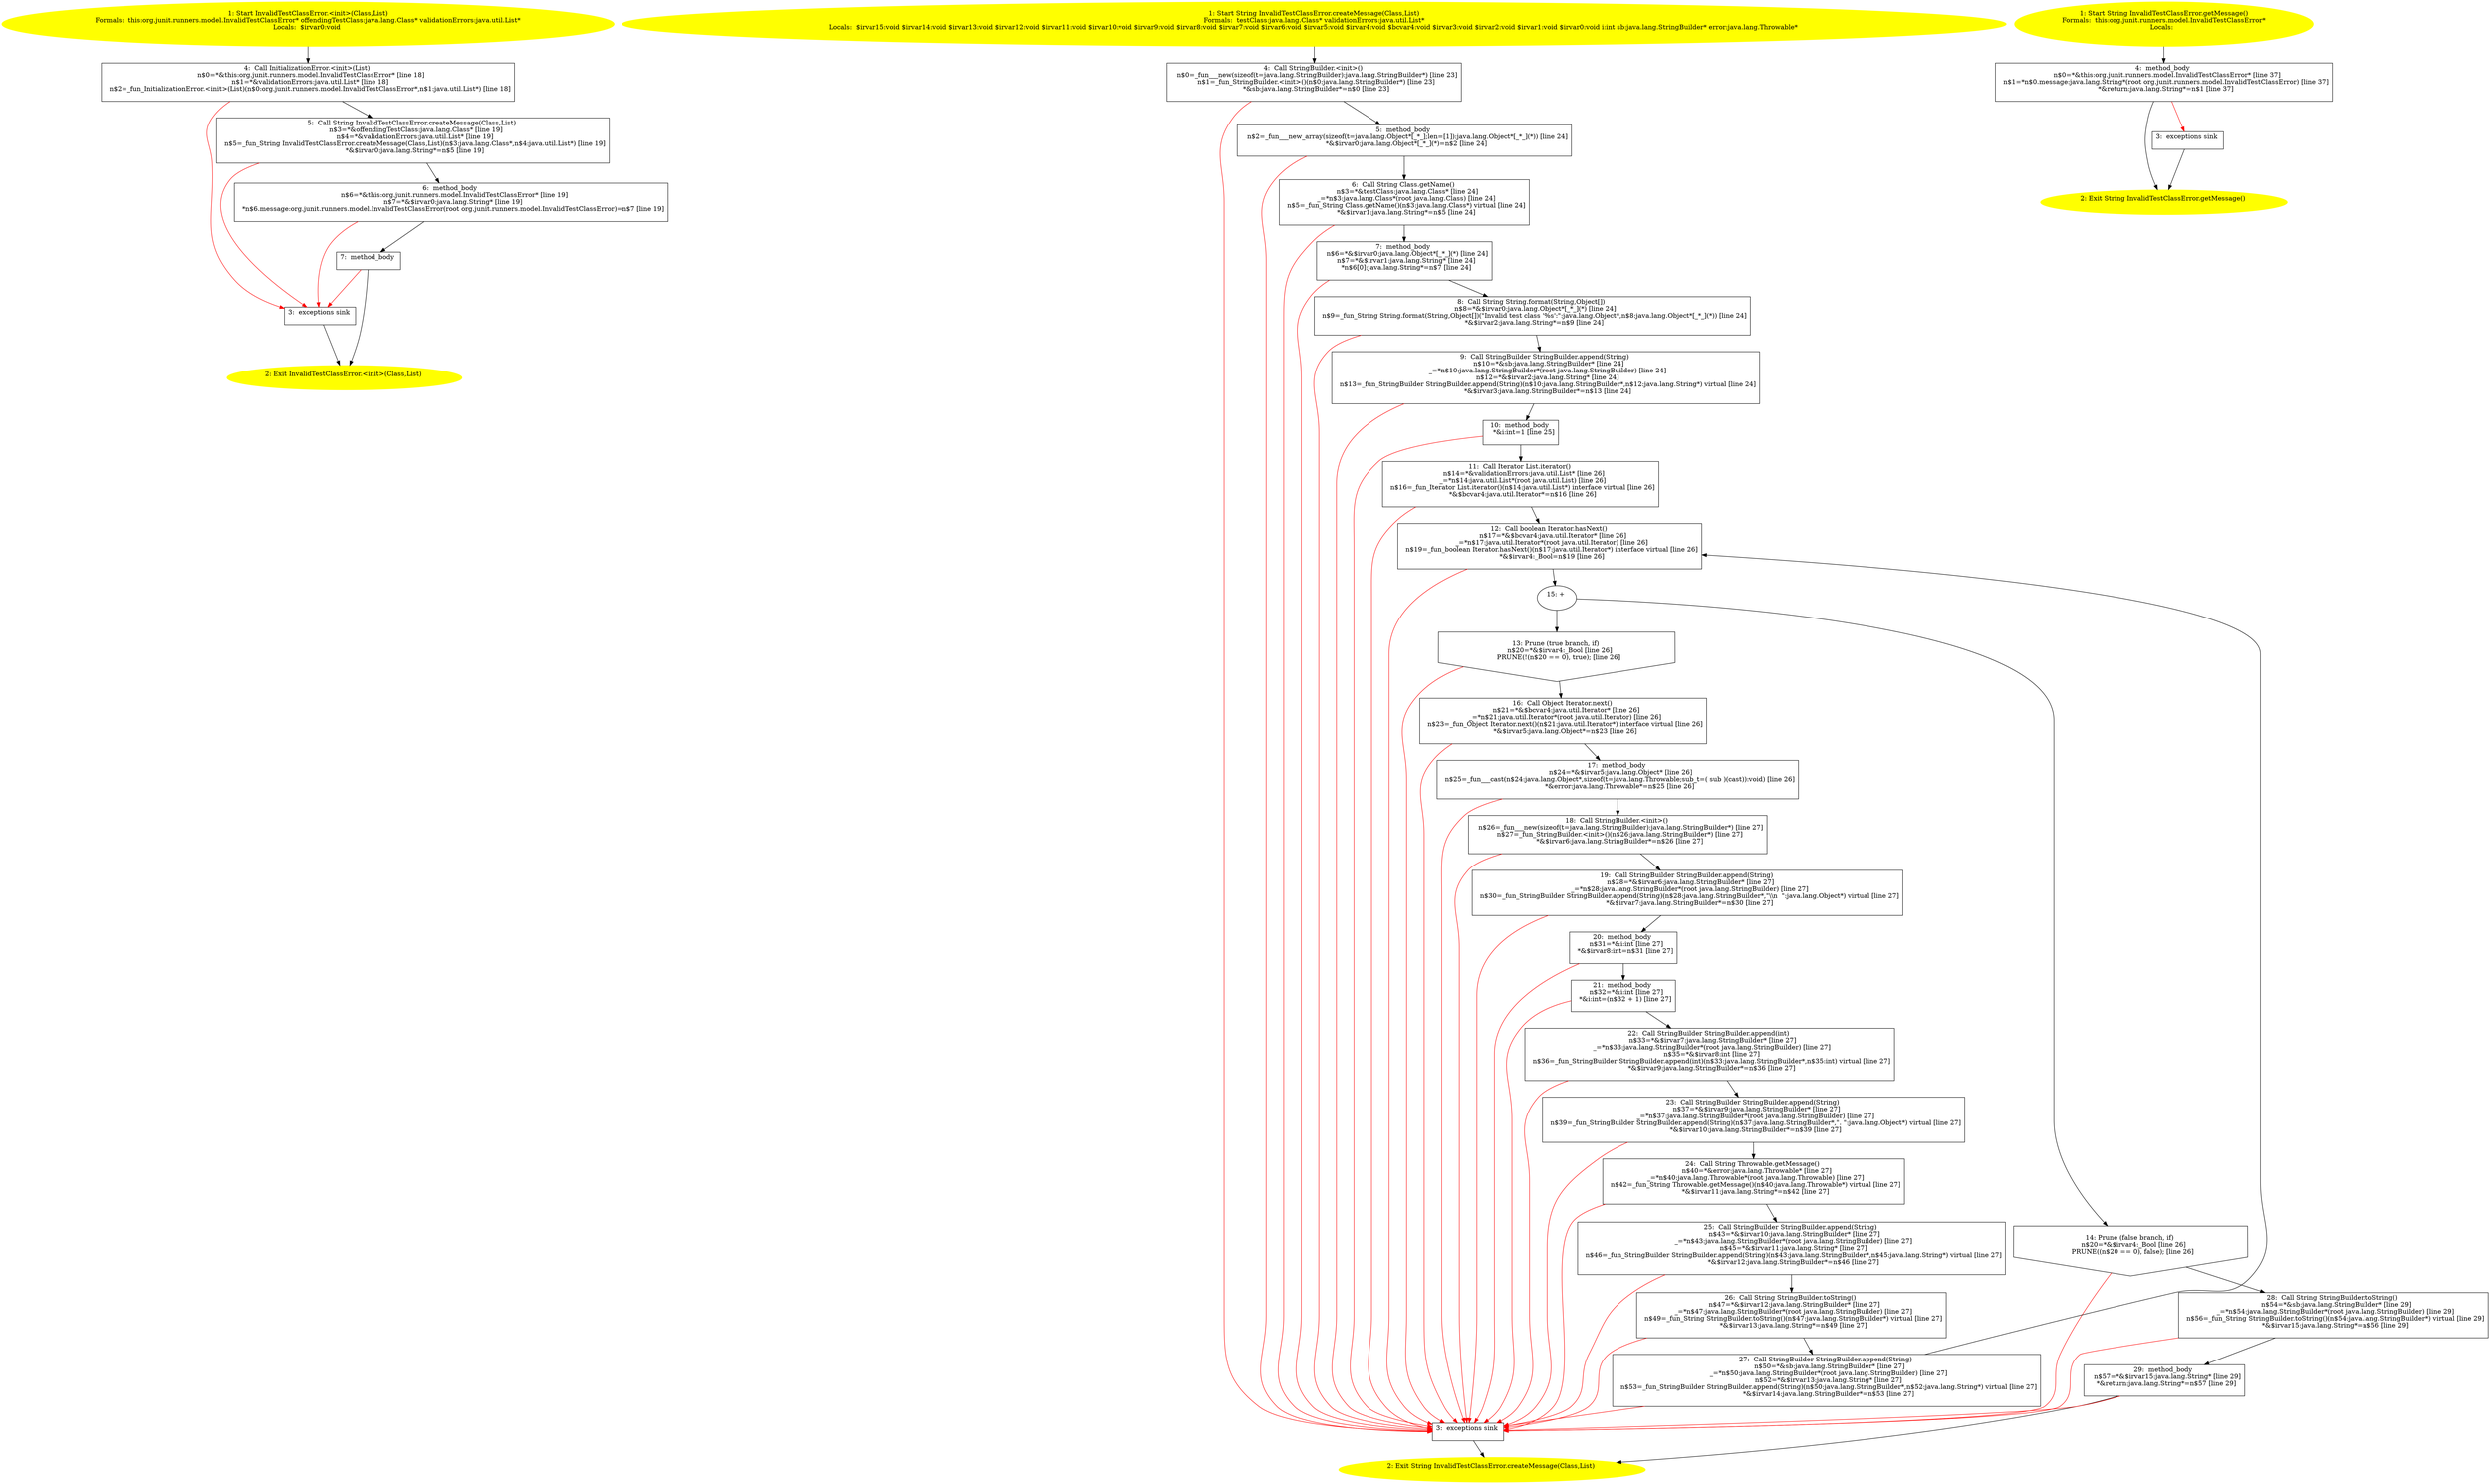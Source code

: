 /* @generated */
digraph cfg {
"org.junit.runners.model.InvalidTestClassError.<init>(java.lang.Class,java.util.List).9dfef83cbab7af51e7964ca8da010b89_1" [label="1: Start InvalidTestClassError.<init>(Class,List)\nFormals:  this:org.junit.runners.model.InvalidTestClassError* offendingTestClass:java.lang.Class* validationErrors:java.util.List*\nLocals:  $irvar0:void \n  " color=yellow style=filled]
	

	 "org.junit.runners.model.InvalidTestClassError.<init>(java.lang.Class,java.util.List).9dfef83cbab7af51e7964ca8da010b89_1" -> "org.junit.runners.model.InvalidTestClassError.<init>(java.lang.Class,java.util.List).9dfef83cbab7af51e7964ca8da010b89_4" ;
"org.junit.runners.model.InvalidTestClassError.<init>(java.lang.Class,java.util.List).9dfef83cbab7af51e7964ca8da010b89_2" [label="2: Exit InvalidTestClassError.<init>(Class,List) \n  " color=yellow style=filled]
	

"org.junit.runners.model.InvalidTestClassError.<init>(java.lang.Class,java.util.List).9dfef83cbab7af51e7964ca8da010b89_3" [label="3:  exceptions sink \n  " shape="box"]
	

	 "org.junit.runners.model.InvalidTestClassError.<init>(java.lang.Class,java.util.List).9dfef83cbab7af51e7964ca8da010b89_3" -> "org.junit.runners.model.InvalidTestClassError.<init>(java.lang.Class,java.util.List).9dfef83cbab7af51e7964ca8da010b89_2" ;
"org.junit.runners.model.InvalidTestClassError.<init>(java.lang.Class,java.util.List).9dfef83cbab7af51e7964ca8da010b89_4" [label="4:  Call InitializationError.<init>(List) \n   n$0=*&this:org.junit.runners.model.InvalidTestClassError* [line 18]\n  n$1=*&validationErrors:java.util.List* [line 18]\n  n$2=_fun_InitializationError.<init>(List)(n$0:org.junit.runners.model.InvalidTestClassError*,n$1:java.util.List*) [line 18]\n " shape="box"]
	

	 "org.junit.runners.model.InvalidTestClassError.<init>(java.lang.Class,java.util.List).9dfef83cbab7af51e7964ca8da010b89_4" -> "org.junit.runners.model.InvalidTestClassError.<init>(java.lang.Class,java.util.List).9dfef83cbab7af51e7964ca8da010b89_5" ;
	 "org.junit.runners.model.InvalidTestClassError.<init>(java.lang.Class,java.util.List).9dfef83cbab7af51e7964ca8da010b89_4" -> "org.junit.runners.model.InvalidTestClassError.<init>(java.lang.Class,java.util.List).9dfef83cbab7af51e7964ca8da010b89_3" [color="red" ];
"org.junit.runners.model.InvalidTestClassError.<init>(java.lang.Class,java.util.List).9dfef83cbab7af51e7964ca8da010b89_5" [label="5:  Call String InvalidTestClassError.createMessage(Class,List) \n   n$3=*&offendingTestClass:java.lang.Class* [line 19]\n  n$4=*&validationErrors:java.util.List* [line 19]\n  n$5=_fun_String InvalidTestClassError.createMessage(Class,List)(n$3:java.lang.Class*,n$4:java.util.List*) [line 19]\n  *&$irvar0:java.lang.String*=n$5 [line 19]\n " shape="box"]
	

	 "org.junit.runners.model.InvalidTestClassError.<init>(java.lang.Class,java.util.List).9dfef83cbab7af51e7964ca8da010b89_5" -> "org.junit.runners.model.InvalidTestClassError.<init>(java.lang.Class,java.util.List).9dfef83cbab7af51e7964ca8da010b89_6" ;
	 "org.junit.runners.model.InvalidTestClassError.<init>(java.lang.Class,java.util.List).9dfef83cbab7af51e7964ca8da010b89_5" -> "org.junit.runners.model.InvalidTestClassError.<init>(java.lang.Class,java.util.List).9dfef83cbab7af51e7964ca8da010b89_3" [color="red" ];
"org.junit.runners.model.InvalidTestClassError.<init>(java.lang.Class,java.util.List).9dfef83cbab7af51e7964ca8da010b89_6" [label="6:  method_body \n   n$6=*&this:org.junit.runners.model.InvalidTestClassError* [line 19]\n  n$7=*&$irvar0:java.lang.String* [line 19]\n  *n$6.message:org.junit.runners.model.InvalidTestClassError(root org.junit.runners.model.InvalidTestClassError)=n$7 [line 19]\n " shape="box"]
	

	 "org.junit.runners.model.InvalidTestClassError.<init>(java.lang.Class,java.util.List).9dfef83cbab7af51e7964ca8da010b89_6" -> "org.junit.runners.model.InvalidTestClassError.<init>(java.lang.Class,java.util.List).9dfef83cbab7af51e7964ca8da010b89_7" ;
	 "org.junit.runners.model.InvalidTestClassError.<init>(java.lang.Class,java.util.List).9dfef83cbab7af51e7964ca8da010b89_6" -> "org.junit.runners.model.InvalidTestClassError.<init>(java.lang.Class,java.util.List).9dfef83cbab7af51e7964ca8da010b89_3" [color="red" ];
"org.junit.runners.model.InvalidTestClassError.<init>(java.lang.Class,java.util.List).9dfef83cbab7af51e7964ca8da010b89_7" [label="7:  method_body \n  " shape="box"]
	

	 "org.junit.runners.model.InvalidTestClassError.<init>(java.lang.Class,java.util.List).9dfef83cbab7af51e7964ca8da010b89_7" -> "org.junit.runners.model.InvalidTestClassError.<init>(java.lang.Class,java.util.List).9dfef83cbab7af51e7964ca8da010b89_2" ;
	 "org.junit.runners.model.InvalidTestClassError.<init>(java.lang.Class,java.util.List).9dfef83cbab7af51e7964ca8da010b89_7" -> "org.junit.runners.model.InvalidTestClassError.<init>(java.lang.Class,java.util.List).9dfef83cbab7af51e7964ca8da010b89_3" [color="red" ];
"org.junit.runners.model.InvalidTestClassError.createMessage(java.lang.Class,java.util.List):java.lan.4b7381fe06187664af28ee510857edc6_1" [label="1: Start String InvalidTestClassError.createMessage(Class,List)\nFormals:  testClass:java.lang.Class* validationErrors:java.util.List*\nLocals:  $irvar15:void $irvar14:void $irvar13:void $irvar12:void $irvar11:void $irvar10:void $irvar9:void $irvar8:void $irvar7:void $irvar6:void $irvar5:void $irvar4:void $bcvar4:void $irvar3:void $irvar2:void $irvar1:void $irvar0:void i:int sb:java.lang.StringBuilder* error:java.lang.Throwable* \n  " color=yellow style=filled]
	

	 "org.junit.runners.model.InvalidTestClassError.createMessage(java.lang.Class,java.util.List):java.lan.4b7381fe06187664af28ee510857edc6_1" -> "org.junit.runners.model.InvalidTestClassError.createMessage(java.lang.Class,java.util.List):java.lan.4b7381fe06187664af28ee510857edc6_4" ;
"org.junit.runners.model.InvalidTestClassError.createMessage(java.lang.Class,java.util.List):java.lan.4b7381fe06187664af28ee510857edc6_2" [label="2: Exit String InvalidTestClassError.createMessage(Class,List) \n  " color=yellow style=filled]
	

"org.junit.runners.model.InvalidTestClassError.createMessage(java.lang.Class,java.util.List):java.lan.4b7381fe06187664af28ee510857edc6_3" [label="3:  exceptions sink \n  " shape="box"]
	

	 "org.junit.runners.model.InvalidTestClassError.createMessage(java.lang.Class,java.util.List):java.lan.4b7381fe06187664af28ee510857edc6_3" -> "org.junit.runners.model.InvalidTestClassError.createMessage(java.lang.Class,java.util.List):java.lan.4b7381fe06187664af28ee510857edc6_2" ;
"org.junit.runners.model.InvalidTestClassError.createMessage(java.lang.Class,java.util.List):java.lan.4b7381fe06187664af28ee510857edc6_4" [label="4:  Call StringBuilder.<init>() \n   n$0=_fun___new(sizeof(t=java.lang.StringBuilder):java.lang.StringBuilder*) [line 23]\n  n$1=_fun_StringBuilder.<init>()(n$0:java.lang.StringBuilder*) [line 23]\n  *&sb:java.lang.StringBuilder*=n$0 [line 23]\n " shape="box"]
	

	 "org.junit.runners.model.InvalidTestClassError.createMessage(java.lang.Class,java.util.List):java.lan.4b7381fe06187664af28ee510857edc6_4" -> "org.junit.runners.model.InvalidTestClassError.createMessage(java.lang.Class,java.util.List):java.lan.4b7381fe06187664af28ee510857edc6_5" ;
	 "org.junit.runners.model.InvalidTestClassError.createMessage(java.lang.Class,java.util.List):java.lan.4b7381fe06187664af28ee510857edc6_4" -> "org.junit.runners.model.InvalidTestClassError.createMessage(java.lang.Class,java.util.List):java.lan.4b7381fe06187664af28ee510857edc6_3" [color="red" ];
"org.junit.runners.model.InvalidTestClassError.createMessage(java.lang.Class,java.util.List):java.lan.4b7381fe06187664af28ee510857edc6_5" [label="5:  method_body \n   n$2=_fun___new_array(sizeof(t=java.lang.Object*[_*_];len=[1]):java.lang.Object*[_*_](*)) [line 24]\n  *&$irvar0:java.lang.Object*[_*_](*)=n$2 [line 24]\n " shape="box"]
	

	 "org.junit.runners.model.InvalidTestClassError.createMessage(java.lang.Class,java.util.List):java.lan.4b7381fe06187664af28ee510857edc6_5" -> "org.junit.runners.model.InvalidTestClassError.createMessage(java.lang.Class,java.util.List):java.lan.4b7381fe06187664af28ee510857edc6_6" ;
	 "org.junit.runners.model.InvalidTestClassError.createMessage(java.lang.Class,java.util.List):java.lan.4b7381fe06187664af28ee510857edc6_5" -> "org.junit.runners.model.InvalidTestClassError.createMessage(java.lang.Class,java.util.List):java.lan.4b7381fe06187664af28ee510857edc6_3" [color="red" ];
"org.junit.runners.model.InvalidTestClassError.createMessage(java.lang.Class,java.util.List):java.lan.4b7381fe06187664af28ee510857edc6_6" [label="6:  Call String Class.getName() \n   n$3=*&testClass:java.lang.Class* [line 24]\n  _=*n$3:java.lang.Class*(root java.lang.Class) [line 24]\n  n$5=_fun_String Class.getName()(n$3:java.lang.Class*) virtual [line 24]\n  *&$irvar1:java.lang.String*=n$5 [line 24]\n " shape="box"]
	

	 "org.junit.runners.model.InvalidTestClassError.createMessage(java.lang.Class,java.util.List):java.lan.4b7381fe06187664af28ee510857edc6_6" -> "org.junit.runners.model.InvalidTestClassError.createMessage(java.lang.Class,java.util.List):java.lan.4b7381fe06187664af28ee510857edc6_7" ;
	 "org.junit.runners.model.InvalidTestClassError.createMessage(java.lang.Class,java.util.List):java.lan.4b7381fe06187664af28ee510857edc6_6" -> "org.junit.runners.model.InvalidTestClassError.createMessage(java.lang.Class,java.util.List):java.lan.4b7381fe06187664af28ee510857edc6_3" [color="red" ];
"org.junit.runners.model.InvalidTestClassError.createMessage(java.lang.Class,java.util.List):java.lan.4b7381fe06187664af28ee510857edc6_7" [label="7:  method_body \n   n$6=*&$irvar0:java.lang.Object*[_*_](*) [line 24]\n  n$7=*&$irvar1:java.lang.String* [line 24]\n  *n$6[0]:java.lang.String*=n$7 [line 24]\n " shape="box"]
	

	 "org.junit.runners.model.InvalidTestClassError.createMessage(java.lang.Class,java.util.List):java.lan.4b7381fe06187664af28ee510857edc6_7" -> "org.junit.runners.model.InvalidTestClassError.createMessage(java.lang.Class,java.util.List):java.lan.4b7381fe06187664af28ee510857edc6_8" ;
	 "org.junit.runners.model.InvalidTestClassError.createMessage(java.lang.Class,java.util.List):java.lan.4b7381fe06187664af28ee510857edc6_7" -> "org.junit.runners.model.InvalidTestClassError.createMessage(java.lang.Class,java.util.List):java.lan.4b7381fe06187664af28ee510857edc6_3" [color="red" ];
"org.junit.runners.model.InvalidTestClassError.createMessage(java.lang.Class,java.util.List):java.lan.4b7381fe06187664af28ee510857edc6_8" [label="8:  Call String String.format(String,Object[]) \n   n$8=*&$irvar0:java.lang.Object*[_*_](*) [line 24]\n  n$9=_fun_String String.format(String,Object[])(\"Invalid test class '%s':\":java.lang.Object*,n$8:java.lang.Object*[_*_](*)) [line 24]\n  *&$irvar2:java.lang.String*=n$9 [line 24]\n " shape="box"]
	

	 "org.junit.runners.model.InvalidTestClassError.createMessage(java.lang.Class,java.util.List):java.lan.4b7381fe06187664af28ee510857edc6_8" -> "org.junit.runners.model.InvalidTestClassError.createMessage(java.lang.Class,java.util.List):java.lan.4b7381fe06187664af28ee510857edc6_9" ;
	 "org.junit.runners.model.InvalidTestClassError.createMessage(java.lang.Class,java.util.List):java.lan.4b7381fe06187664af28ee510857edc6_8" -> "org.junit.runners.model.InvalidTestClassError.createMessage(java.lang.Class,java.util.List):java.lan.4b7381fe06187664af28ee510857edc6_3" [color="red" ];
"org.junit.runners.model.InvalidTestClassError.createMessage(java.lang.Class,java.util.List):java.lan.4b7381fe06187664af28ee510857edc6_9" [label="9:  Call StringBuilder StringBuilder.append(String) \n   n$10=*&sb:java.lang.StringBuilder* [line 24]\n  _=*n$10:java.lang.StringBuilder*(root java.lang.StringBuilder) [line 24]\n  n$12=*&$irvar2:java.lang.String* [line 24]\n  n$13=_fun_StringBuilder StringBuilder.append(String)(n$10:java.lang.StringBuilder*,n$12:java.lang.String*) virtual [line 24]\n  *&$irvar3:java.lang.StringBuilder*=n$13 [line 24]\n " shape="box"]
	

	 "org.junit.runners.model.InvalidTestClassError.createMessage(java.lang.Class,java.util.List):java.lan.4b7381fe06187664af28ee510857edc6_9" -> "org.junit.runners.model.InvalidTestClassError.createMessage(java.lang.Class,java.util.List):java.lan.4b7381fe06187664af28ee510857edc6_10" ;
	 "org.junit.runners.model.InvalidTestClassError.createMessage(java.lang.Class,java.util.List):java.lan.4b7381fe06187664af28ee510857edc6_9" -> "org.junit.runners.model.InvalidTestClassError.createMessage(java.lang.Class,java.util.List):java.lan.4b7381fe06187664af28ee510857edc6_3" [color="red" ];
"org.junit.runners.model.InvalidTestClassError.createMessage(java.lang.Class,java.util.List):java.lan.4b7381fe06187664af28ee510857edc6_10" [label="10:  method_body \n   *&i:int=1 [line 25]\n " shape="box"]
	

	 "org.junit.runners.model.InvalidTestClassError.createMessage(java.lang.Class,java.util.List):java.lan.4b7381fe06187664af28ee510857edc6_10" -> "org.junit.runners.model.InvalidTestClassError.createMessage(java.lang.Class,java.util.List):java.lan.4b7381fe06187664af28ee510857edc6_11" ;
	 "org.junit.runners.model.InvalidTestClassError.createMessage(java.lang.Class,java.util.List):java.lan.4b7381fe06187664af28ee510857edc6_10" -> "org.junit.runners.model.InvalidTestClassError.createMessage(java.lang.Class,java.util.List):java.lan.4b7381fe06187664af28ee510857edc6_3" [color="red" ];
"org.junit.runners.model.InvalidTestClassError.createMessage(java.lang.Class,java.util.List):java.lan.4b7381fe06187664af28ee510857edc6_11" [label="11:  Call Iterator List.iterator() \n   n$14=*&validationErrors:java.util.List* [line 26]\n  _=*n$14:java.util.List*(root java.util.List) [line 26]\n  n$16=_fun_Iterator List.iterator()(n$14:java.util.List*) interface virtual [line 26]\n  *&$bcvar4:java.util.Iterator*=n$16 [line 26]\n " shape="box"]
	

	 "org.junit.runners.model.InvalidTestClassError.createMessage(java.lang.Class,java.util.List):java.lan.4b7381fe06187664af28ee510857edc6_11" -> "org.junit.runners.model.InvalidTestClassError.createMessage(java.lang.Class,java.util.List):java.lan.4b7381fe06187664af28ee510857edc6_12" ;
	 "org.junit.runners.model.InvalidTestClassError.createMessage(java.lang.Class,java.util.List):java.lan.4b7381fe06187664af28ee510857edc6_11" -> "org.junit.runners.model.InvalidTestClassError.createMessage(java.lang.Class,java.util.List):java.lan.4b7381fe06187664af28ee510857edc6_3" [color="red" ];
"org.junit.runners.model.InvalidTestClassError.createMessage(java.lang.Class,java.util.List):java.lan.4b7381fe06187664af28ee510857edc6_12" [label="12:  Call boolean Iterator.hasNext() \n   n$17=*&$bcvar4:java.util.Iterator* [line 26]\n  _=*n$17:java.util.Iterator*(root java.util.Iterator) [line 26]\n  n$19=_fun_boolean Iterator.hasNext()(n$17:java.util.Iterator*) interface virtual [line 26]\n  *&$irvar4:_Bool=n$19 [line 26]\n " shape="box"]
	

	 "org.junit.runners.model.InvalidTestClassError.createMessage(java.lang.Class,java.util.List):java.lan.4b7381fe06187664af28ee510857edc6_12" -> "org.junit.runners.model.InvalidTestClassError.createMessage(java.lang.Class,java.util.List):java.lan.4b7381fe06187664af28ee510857edc6_15" ;
	 "org.junit.runners.model.InvalidTestClassError.createMessage(java.lang.Class,java.util.List):java.lan.4b7381fe06187664af28ee510857edc6_12" -> "org.junit.runners.model.InvalidTestClassError.createMessage(java.lang.Class,java.util.List):java.lan.4b7381fe06187664af28ee510857edc6_3" [color="red" ];
"org.junit.runners.model.InvalidTestClassError.createMessage(java.lang.Class,java.util.List):java.lan.4b7381fe06187664af28ee510857edc6_13" [label="13: Prune (true branch, if) \n   n$20=*&$irvar4:_Bool [line 26]\n  PRUNE(!(n$20 == 0), true); [line 26]\n " shape="invhouse"]
	

	 "org.junit.runners.model.InvalidTestClassError.createMessage(java.lang.Class,java.util.List):java.lan.4b7381fe06187664af28ee510857edc6_13" -> "org.junit.runners.model.InvalidTestClassError.createMessage(java.lang.Class,java.util.List):java.lan.4b7381fe06187664af28ee510857edc6_16" ;
	 "org.junit.runners.model.InvalidTestClassError.createMessage(java.lang.Class,java.util.List):java.lan.4b7381fe06187664af28ee510857edc6_13" -> "org.junit.runners.model.InvalidTestClassError.createMessage(java.lang.Class,java.util.List):java.lan.4b7381fe06187664af28ee510857edc6_3" [color="red" ];
"org.junit.runners.model.InvalidTestClassError.createMessage(java.lang.Class,java.util.List):java.lan.4b7381fe06187664af28ee510857edc6_14" [label="14: Prune (false branch, if) \n   n$20=*&$irvar4:_Bool [line 26]\n  PRUNE((n$20 == 0), false); [line 26]\n " shape="invhouse"]
	

	 "org.junit.runners.model.InvalidTestClassError.createMessage(java.lang.Class,java.util.List):java.lan.4b7381fe06187664af28ee510857edc6_14" -> "org.junit.runners.model.InvalidTestClassError.createMessage(java.lang.Class,java.util.List):java.lan.4b7381fe06187664af28ee510857edc6_28" ;
	 "org.junit.runners.model.InvalidTestClassError.createMessage(java.lang.Class,java.util.List):java.lan.4b7381fe06187664af28ee510857edc6_14" -> "org.junit.runners.model.InvalidTestClassError.createMessage(java.lang.Class,java.util.List):java.lan.4b7381fe06187664af28ee510857edc6_3" [color="red" ];
"org.junit.runners.model.InvalidTestClassError.createMessage(java.lang.Class,java.util.List):java.lan.4b7381fe06187664af28ee510857edc6_15" [label="15: + \n  " ]
	

	 "org.junit.runners.model.InvalidTestClassError.createMessage(java.lang.Class,java.util.List):java.lan.4b7381fe06187664af28ee510857edc6_15" -> "org.junit.runners.model.InvalidTestClassError.createMessage(java.lang.Class,java.util.List):java.lan.4b7381fe06187664af28ee510857edc6_13" ;
	 "org.junit.runners.model.InvalidTestClassError.createMessage(java.lang.Class,java.util.List):java.lan.4b7381fe06187664af28ee510857edc6_15" -> "org.junit.runners.model.InvalidTestClassError.createMessage(java.lang.Class,java.util.List):java.lan.4b7381fe06187664af28ee510857edc6_14" ;
"org.junit.runners.model.InvalidTestClassError.createMessage(java.lang.Class,java.util.List):java.lan.4b7381fe06187664af28ee510857edc6_16" [label="16:  Call Object Iterator.next() \n   n$21=*&$bcvar4:java.util.Iterator* [line 26]\n  _=*n$21:java.util.Iterator*(root java.util.Iterator) [line 26]\n  n$23=_fun_Object Iterator.next()(n$21:java.util.Iterator*) interface virtual [line 26]\n  *&$irvar5:java.lang.Object*=n$23 [line 26]\n " shape="box"]
	

	 "org.junit.runners.model.InvalidTestClassError.createMessage(java.lang.Class,java.util.List):java.lan.4b7381fe06187664af28ee510857edc6_16" -> "org.junit.runners.model.InvalidTestClassError.createMessage(java.lang.Class,java.util.List):java.lan.4b7381fe06187664af28ee510857edc6_17" ;
	 "org.junit.runners.model.InvalidTestClassError.createMessage(java.lang.Class,java.util.List):java.lan.4b7381fe06187664af28ee510857edc6_16" -> "org.junit.runners.model.InvalidTestClassError.createMessage(java.lang.Class,java.util.List):java.lan.4b7381fe06187664af28ee510857edc6_3" [color="red" ];
"org.junit.runners.model.InvalidTestClassError.createMessage(java.lang.Class,java.util.List):java.lan.4b7381fe06187664af28ee510857edc6_17" [label="17:  method_body \n   n$24=*&$irvar5:java.lang.Object* [line 26]\n  n$25=_fun___cast(n$24:java.lang.Object*,sizeof(t=java.lang.Throwable;sub_t=( sub )(cast)):void) [line 26]\n  *&error:java.lang.Throwable*=n$25 [line 26]\n " shape="box"]
	

	 "org.junit.runners.model.InvalidTestClassError.createMessage(java.lang.Class,java.util.List):java.lan.4b7381fe06187664af28ee510857edc6_17" -> "org.junit.runners.model.InvalidTestClassError.createMessage(java.lang.Class,java.util.List):java.lan.4b7381fe06187664af28ee510857edc6_18" ;
	 "org.junit.runners.model.InvalidTestClassError.createMessage(java.lang.Class,java.util.List):java.lan.4b7381fe06187664af28ee510857edc6_17" -> "org.junit.runners.model.InvalidTestClassError.createMessage(java.lang.Class,java.util.List):java.lan.4b7381fe06187664af28ee510857edc6_3" [color="red" ];
"org.junit.runners.model.InvalidTestClassError.createMessage(java.lang.Class,java.util.List):java.lan.4b7381fe06187664af28ee510857edc6_18" [label="18:  Call StringBuilder.<init>() \n   n$26=_fun___new(sizeof(t=java.lang.StringBuilder):java.lang.StringBuilder*) [line 27]\n  n$27=_fun_StringBuilder.<init>()(n$26:java.lang.StringBuilder*) [line 27]\n  *&$irvar6:java.lang.StringBuilder*=n$26 [line 27]\n " shape="box"]
	

	 "org.junit.runners.model.InvalidTestClassError.createMessage(java.lang.Class,java.util.List):java.lan.4b7381fe06187664af28ee510857edc6_18" -> "org.junit.runners.model.InvalidTestClassError.createMessage(java.lang.Class,java.util.List):java.lan.4b7381fe06187664af28ee510857edc6_19" ;
	 "org.junit.runners.model.InvalidTestClassError.createMessage(java.lang.Class,java.util.List):java.lan.4b7381fe06187664af28ee510857edc6_18" -> "org.junit.runners.model.InvalidTestClassError.createMessage(java.lang.Class,java.util.List):java.lan.4b7381fe06187664af28ee510857edc6_3" [color="red" ];
"org.junit.runners.model.InvalidTestClassError.createMessage(java.lang.Class,java.util.List):java.lan.4b7381fe06187664af28ee510857edc6_19" [label="19:  Call StringBuilder StringBuilder.append(String) \n   n$28=*&$irvar6:java.lang.StringBuilder* [line 27]\n  _=*n$28:java.lang.StringBuilder*(root java.lang.StringBuilder) [line 27]\n  n$30=_fun_StringBuilder StringBuilder.append(String)(n$28:java.lang.StringBuilder*,\"\\\\n  \":java.lang.Object*) virtual [line 27]\n  *&$irvar7:java.lang.StringBuilder*=n$30 [line 27]\n " shape="box"]
	

	 "org.junit.runners.model.InvalidTestClassError.createMessage(java.lang.Class,java.util.List):java.lan.4b7381fe06187664af28ee510857edc6_19" -> "org.junit.runners.model.InvalidTestClassError.createMessage(java.lang.Class,java.util.List):java.lan.4b7381fe06187664af28ee510857edc6_20" ;
	 "org.junit.runners.model.InvalidTestClassError.createMessage(java.lang.Class,java.util.List):java.lan.4b7381fe06187664af28ee510857edc6_19" -> "org.junit.runners.model.InvalidTestClassError.createMessage(java.lang.Class,java.util.List):java.lan.4b7381fe06187664af28ee510857edc6_3" [color="red" ];
"org.junit.runners.model.InvalidTestClassError.createMessage(java.lang.Class,java.util.List):java.lan.4b7381fe06187664af28ee510857edc6_20" [label="20:  method_body \n   n$31=*&i:int [line 27]\n  *&$irvar8:int=n$31 [line 27]\n " shape="box"]
	

	 "org.junit.runners.model.InvalidTestClassError.createMessage(java.lang.Class,java.util.List):java.lan.4b7381fe06187664af28ee510857edc6_20" -> "org.junit.runners.model.InvalidTestClassError.createMessage(java.lang.Class,java.util.List):java.lan.4b7381fe06187664af28ee510857edc6_21" ;
	 "org.junit.runners.model.InvalidTestClassError.createMessage(java.lang.Class,java.util.List):java.lan.4b7381fe06187664af28ee510857edc6_20" -> "org.junit.runners.model.InvalidTestClassError.createMessage(java.lang.Class,java.util.List):java.lan.4b7381fe06187664af28ee510857edc6_3" [color="red" ];
"org.junit.runners.model.InvalidTestClassError.createMessage(java.lang.Class,java.util.List):java.lan.4b7381fe06187664af28ee510857edc6_21" [label="21:  method_body \n   n$32=*&i:int [line 27]\n  *&i:int=(n$32 + 1) [line 27]\n " shape="box"]
	

	 "org.junit.runners.model.InvalidTestClassError.createMessage(java.lang.Class,java.util.List):java.lan.4b7381fe06187664af28ee510857edc6_21" -> "org.junit.runners.model.InvalidTestClassError.createMessage(java.lang.Class,java.util.List):java.lan.4b7381fe06187664af28ee510857edc6_22" ;
	 "org.junit.runners.model.InvalidTestClassError.createMessage(java.lang.Class,java.util.List):java.lan.4b7381fe06187664af28ee510857edc6_21" -> "org.junit.runners.model.InvalidTestClassError.createMessage(java.lang.Class,java.util.List):java.lan.4b7381fe06187664af28ee510857edc6_3" [color="red" ];
"org.junit.runners.model.InvalidTestClassError.createMessage(java.lang.Class,java.util.List):java.lan.4b7381fe06187664af28ee510857edc6_22" [label="22:  Call StringBuilder StringBuilder.append(int) \n   n$33=*&$irvar7:java.lang.StringBuilder* [line 27]\n  _=*n$33:java.lang.StringBuilder*(root java.lang.StringBuilder) [line 27]\n  n$35=*&$irvar8:int [line 27]\n  n$36=_fun_StringBuilder StringBuilder.append(int)(n$33:java.lang.StringBuilder*,n$35:int) virtual [line 27]\n  *&$irvar9:java.lang.StringBuilder*=n$36 [line 27]\n " shape="box"]
	

	 "org.junit.runners.model.InvalidTestClassError.createMessage(java.lang.Class,java.util.List):java.lan.4b7381fe06187664af28ee510857edc6_22" -> "org.junit.runners.model.InvalidTestClassError.createMessage(java.lang.Class,java.util.List):java.lan.4b7381fe06187664af28ee510857edc6_23" ;
	 "org.junit.runners.model.InvalidTestClassError.createMessage(java.lang.Class,java.util.List):java.lan.4b7381fe06187664af28ee510857edc6_22" -> "org.junit.runners.model.InvalidTestClassError.createMessage(java.lang.Class,java.util.List):java.lan.4b7381fe06187664af28ee510857edc6_3" [color="red" ];
"org.junit.runners.model.InvalidTestClassError.createMessage(java.lang.Class,java.util.List):java.lan.4b7381fe06187664af28ee510857edc6_23" [label="23:  Call StringBuilder StringBuilder.append(String) \n   n$37=*&$irvar9:java.lang.StringBuilder* [line 27]\n  _=*n$37:java.lang.StringBuilder*(root java.lang.StringBuilder) [line 27]\n  n$39=_fun_StringBuilder StringBuilder.append(String)(n$37:java.lang.StringBuilder*,\". \":java.lang.Object*) virtual [line 27]\n  *&$irvar10:java.lang.StringBuilder*=n$39 [line 27]\n " shape="box"]
	

	 "org.junit.runners.model.InvalidTestClassError.createMessage(java.lang.Class,java.util.List):java.lan.4b7381fe06187664af28ee510857edc6_23" -> "org.junit.runners.model.InvalidTestClassError.createMessage(java.lang.Class,java.util.List):java.lan.4b7381fe06187664af28ee510857edc6_24" ;
	 "org.junit.runners.model.InvalidTestClassError.createMessage(java.lang.Class,java.util.List):java.lan.4b7381fe06187664af28ee510857edc6_23" -> "org.junit.runners.model.InvalidTestClassError.createMessage(java.lang.Class,java.util.List):java.lan.4b7381fe06187664af28ee510857edc6_3" [color="red" ];
"org.junit.runners.model.InvalidTestClassError.createMessage(java.lang.Class,java.util.List):java.lan.4b7381fe06187664af28ee510857edc6_24" [label="24:  Call String Throwable.getMessage() \n   n$40=*&error:java.lang.Throwable* [line 27]\n  _=*n$40:java.lang.Throwable*(root java.lang.Throwable) [line 27]\n  n$42=_fun_String Throwable.getMessage()(n$40:java.lang.Throwable*) virtual [line 27]\n  *&$irvar11:java.lang.String*=n$42 [line 27]\n " shape="box"]
	

	 "org.junit.runners.model.InvalidTestClassError.createMessage(java.lang.Class,java.util.List):java.lan.4b7381fe06187664af28ee510857edc6_24" -> "org.junit.runners.model.InvalidTestClassError.createMessage(java.lang.Class,java.util.List):java.lan.4b7381fe06187664af28ee510857edc6_25" ;
	 "org.junit.runners.model.InvalidTestClassError.createMessage(java.lang.Class,java.util.List):java.lan.4b7381fe06187664af28ee510857edc6_24" -> "org.junit.runners.model.InvalidTestClassError.createMessage(java.lang.Class,java.util.List):java.lan.4b7381fe06187664af28ee510857edc6_3" [color="red" ];
"org.junit.runners.model.InvalidTestClassError.createMessage(java.lang.Class,java.util.List):java.lan.4b7381fe06187664af28ee510857edc6_25" [label="25:  Call StringBuilder StringBuilder.append(String) \n   n$43=*&$irvar10:java.lang.StringBuilder* [line 27]\n  _=*n$43:java.lang.StringBuilder*(root java.lang.StringBuilder) [line 27]\n  n$45=*&$irvar11:java.lang.String* [line 27]\n  n$46=_fun_StringBuilder StringBuilder.append(String)(n$43:java.lang.StringBuilder*,n$45:java.lang.String*) virtual [line 27]\n  *&$irvar12:java.lang.StringBuilder*=n$46 [line 27]\n " shape="box"]
	

	 "org.junit.runners.model.InvalidTestClassError.createMessage(java.lang.Class,java.util.List):java.lan.4b7381fe06187664af28ee510857edc6_25" -> "org.junit.runners.model.InvalidTestClassError.createMessage(java.lang.Class,java.util.List):java.lan.4b7381fe06187664af28ee510857edc6_26" ;
	 "org.junit.runners.model.InvalidTestClassError.createMessage(java.lang.Class,java.util.List):java.lan.4b7381fe06187664af28ee510857edc6_25" -> "org.junit.runners.model.InvalidTestClassError.createMessage(java.lang.Class,java.util.List):java.lan.4b7381fe06187664af28ee510857edc6_3" [color="red" ];
"org.junit.runners.model.InvalidTestClassError.createMessage(java.lang.Class,java.util.List):java.lan.4b7381fe06187664af28ee510857edc6_26" [label="26:  Call String StringBuilder.toString() \n   n$47=*&$irvar12:java.lang.StringBuilder* [line 27]\n  _=*n$47:java.lang.StringBuilder*(root java.lang.StringBuilder) [line 27]\n  n$49=_fun_String StringBuilder.toString()(n$47:java.lang.StringBuilder*) virtual [line 27]\n  *&$irvar13:java.lang.String*=n$49 [line 27]\n " shape="box"]
	

	 "org.junit.runners.model.InvalidTestClassError.createMessage(java.lang.Class,java.util.List):java.lan.4b7381fe06187664af28ee510857edc6_26" -> "org.junit.runners.model.InvalidTestClassError.createMessage(java.lang.Class,java.util.List):java.lan.4b7381fe06187664af28ee510857edc6_27" ;
	 "org.junit.runners.model.InvalidTestClassError.createMessage(java.lang.Class,java.util.List):java.lan.4b7381fe06187664af28ee510857edc6_26" -> "org.junit.runners.model.InvalidTestClassError.createMessage(java.lang.Class,java.util.List):java.lan.4b7381fe06187664af28ee510857edc6_3" [color="red" ];
"org.junit.runners.model.InvalidTestClassError.createMessage(java.lang.Class,java.util.List):java.lan.4b7381fe06187664af28ee510857edc6_27" [label="27:  Call StringBuilder StringBuilder.append(String) \n   n$50=*&sb:java.lang.StringBuilder* [line 27]\n  _=*n$50:java.lang.StringBuilder*(root java.lang.StringBuilder) [line 27]\n  n$52=*&$irvar13:java.lang.String* [line 27]\n  n$53=_fun_StringBuilder StringBuilder.append(String)(n$50:java.lang.StringBuilder*,n$52:java.lang.String*) virtual [line 27]\n  *&$irvar14:java.lang.StringBuilder*=n$53 [line 27]\n " shape="box"]
	

	 "org.junit.runners.model.InvalidTestClassError.createMessage(java.lang.Class,java.util.List):java.lan.4b7381fe06187664af28ee510857edc6_27" -> "org.junit.runners.model.InvalidTestClassError.createMessage(java.lang.Class,java.util.List):java.lan.4b7381fe06187664af28ee510857edc6_12" ;
	 "org.junit.runners.model.InvalidTestClassError.createMessage(java.lang.Class,java.util.List):java.lan.4b7381fe06187664af28ee510857edc6_27" -> "org.junit.runners.model.InvalidTestClassError.createMessage(java.lang.Class,java.util.List):java.lan.4b7381fe06187664af28ee510857edc6_3" [color="red" ];
"org.junit.runners.model.InvalidTestClassError.createMessage(java.lang.Class,java.util.List):java.lan.4b7381fe06187664af28ee510857edc6_28" [label="28:  Call String StringBuilder.toString() \n   n$54=*&sb:java.lang.StringBuilder* [line 29]\n  _=*n$54:java.lang.StringBuilder*(root java.lang.StringBuilder) [line 29]\n  n$56=_fun_String StringBuilder.toString()(n$54:java.lang.StringBuilder*) virtual [line 29]\n  *&$irvar15:java.lang.String*=n$56 [line 29]\n " shape="box"]
	

	 "org.junit.runners.model.InvalidTestClassError.createMessage(java.lang.Class,java.util.List):java.lan.4b7381fe06187664af28ee510857edc6_28" -> "org.junit.runners.model.InvalidTestClassError.createMessage(java.lang.Class,java.util.List):java.lan.4b7381fe06187664af28ee510857edc6_29" ;
	 "org.junit.runners.model.InvalidTestClassError.createMessage(java.lang.Class,java.util.List):java.lan.4b7381fe06187664af28ee510857edc6_28" -> "org.junit.runners.model.InvalidTestClassError.createMessage(java.lang.Class,java.util.List):java.lan.4b7381fe06187664af28ee510857edc6_3" [color="red" ];
"org.junit.runners.model.InvalidTestClassError.createMessage(java.lang.Class,java.util.List):java.lan.4b7381fe06187664af28ee510857edc6_29" [label="29:  method_body \n   n$57=*&$irvar15:java.lang.String* [line 29]\n  *&return:java.lang.String*=n$57 [line 29]\n " shape="box"]
	

	 "org.junit.runners.model.InvalidTestClassError.createMessage(java.lang.Class,java.util.List):java.lan.4b7381fe06187664af28ee510857edc6_29" -> "org.junit.runners.model.InvalidTestClassError.createMessage(java.lang.Class,java.util.List):java.lan.4b7381fe06187664af28ee510857edc6_2" ;
	 "org.junit.runners.model.InvalidTestClassError.createMessage(java.lang.Class,java.util.List):java.lan.4b7381fe06187664af28ee510857edc6_29" -> "org.junit.runners.model.InvalidTestClassError.createMessage(java.lang.Class,java.util.List):java.lan.4b7381fe06187664af28ee510857edc6_3" [color="red" ];
"org.junit.runners.model.InvalidTestClassError.getMessage():java.lang.String.a91a26fd3b87210df94d17313c4fb2fb_1" [label="1: Start String InvalidTestClassError.getMessage()\nFormals:  this:org.junit.runners.model.InvalidTestClassError*\nLocals:  \n  " color=yellow style=filled]
	

	 "org.junit.runners.model.InvalidTestClassError.getMessage():java.lang.String.a91a26fd3b87210df94d17313c4fb2fb_1" -> "org.junit.runners.model.InvalidTestClassError.getMessage():java.lang.String.a91a26fd3b87210df94d17313c4fb2fb_4" ;
"org.junit.runners.model.InvalidTestClassError.getMessage():java.lang.String.a91a26fd3b87210df94d17313c4fb2fb_2" [label="2: Exit String InvalidTestClassError.getMessage() \n  " color=yellow style=filled]
	

"org.junit.runners.model.InvalidTestClassError.getMessage():java.lang.String.a91a26fd3b87210df94d17313c4fb2fb_3" [label="3:  exceptions sink \n  " shape="box"]
	

	 "org.junit.runners.model.InvalidTestClassError.getMessage():java.lang.String.a91a26fd3b87210df94d17313c4fb2fb_3" -> "org.junit.runners.model.InvalidTestClassError.getMessage():java.lang.String.a91a26fd3b87210df94d17313c4fb2fb_2" ;
"org.junit.runners.model.InvalidTestClassError.getMessage():java.lang.String.a91a26fd3b87210df94d17313c4fb2fb_4" [label="4:  method_body \n   n$0=*&this:org.junit.runners.model.InvalidTestClassError* [line 37]\n  n$1=*n$0.message:java.lang.String*(root org.junit.runners.model.InvalidTestClassError) [line 37]\n  *&return:java.lang.String*=n$1 [line 37]\n " shape="box"]
	

	 "org.junit.runners.model.InvalidTestClassError.getMessage():java.lang.String.a91a26fd3b87210df94d17313c4fb2fb_4" -> "org.junit.runners.model.InvalidTestClassError.getMessage():java.lang.String.a91a26fd3b87210df94d17313c4fb2fb_2" ;
	 "org.junit.runners.model.InvalidTestClassError.getMessage():java.lang.String.a91a26fd3b87210df94d17313c4fb2fb_4" -> "org.junit.runners.model.InvalidTestClassError.getMessage():java.lang.String.a91a26fd3b87210df94d17313c4fb2fb_3" [color="red" ];
}
